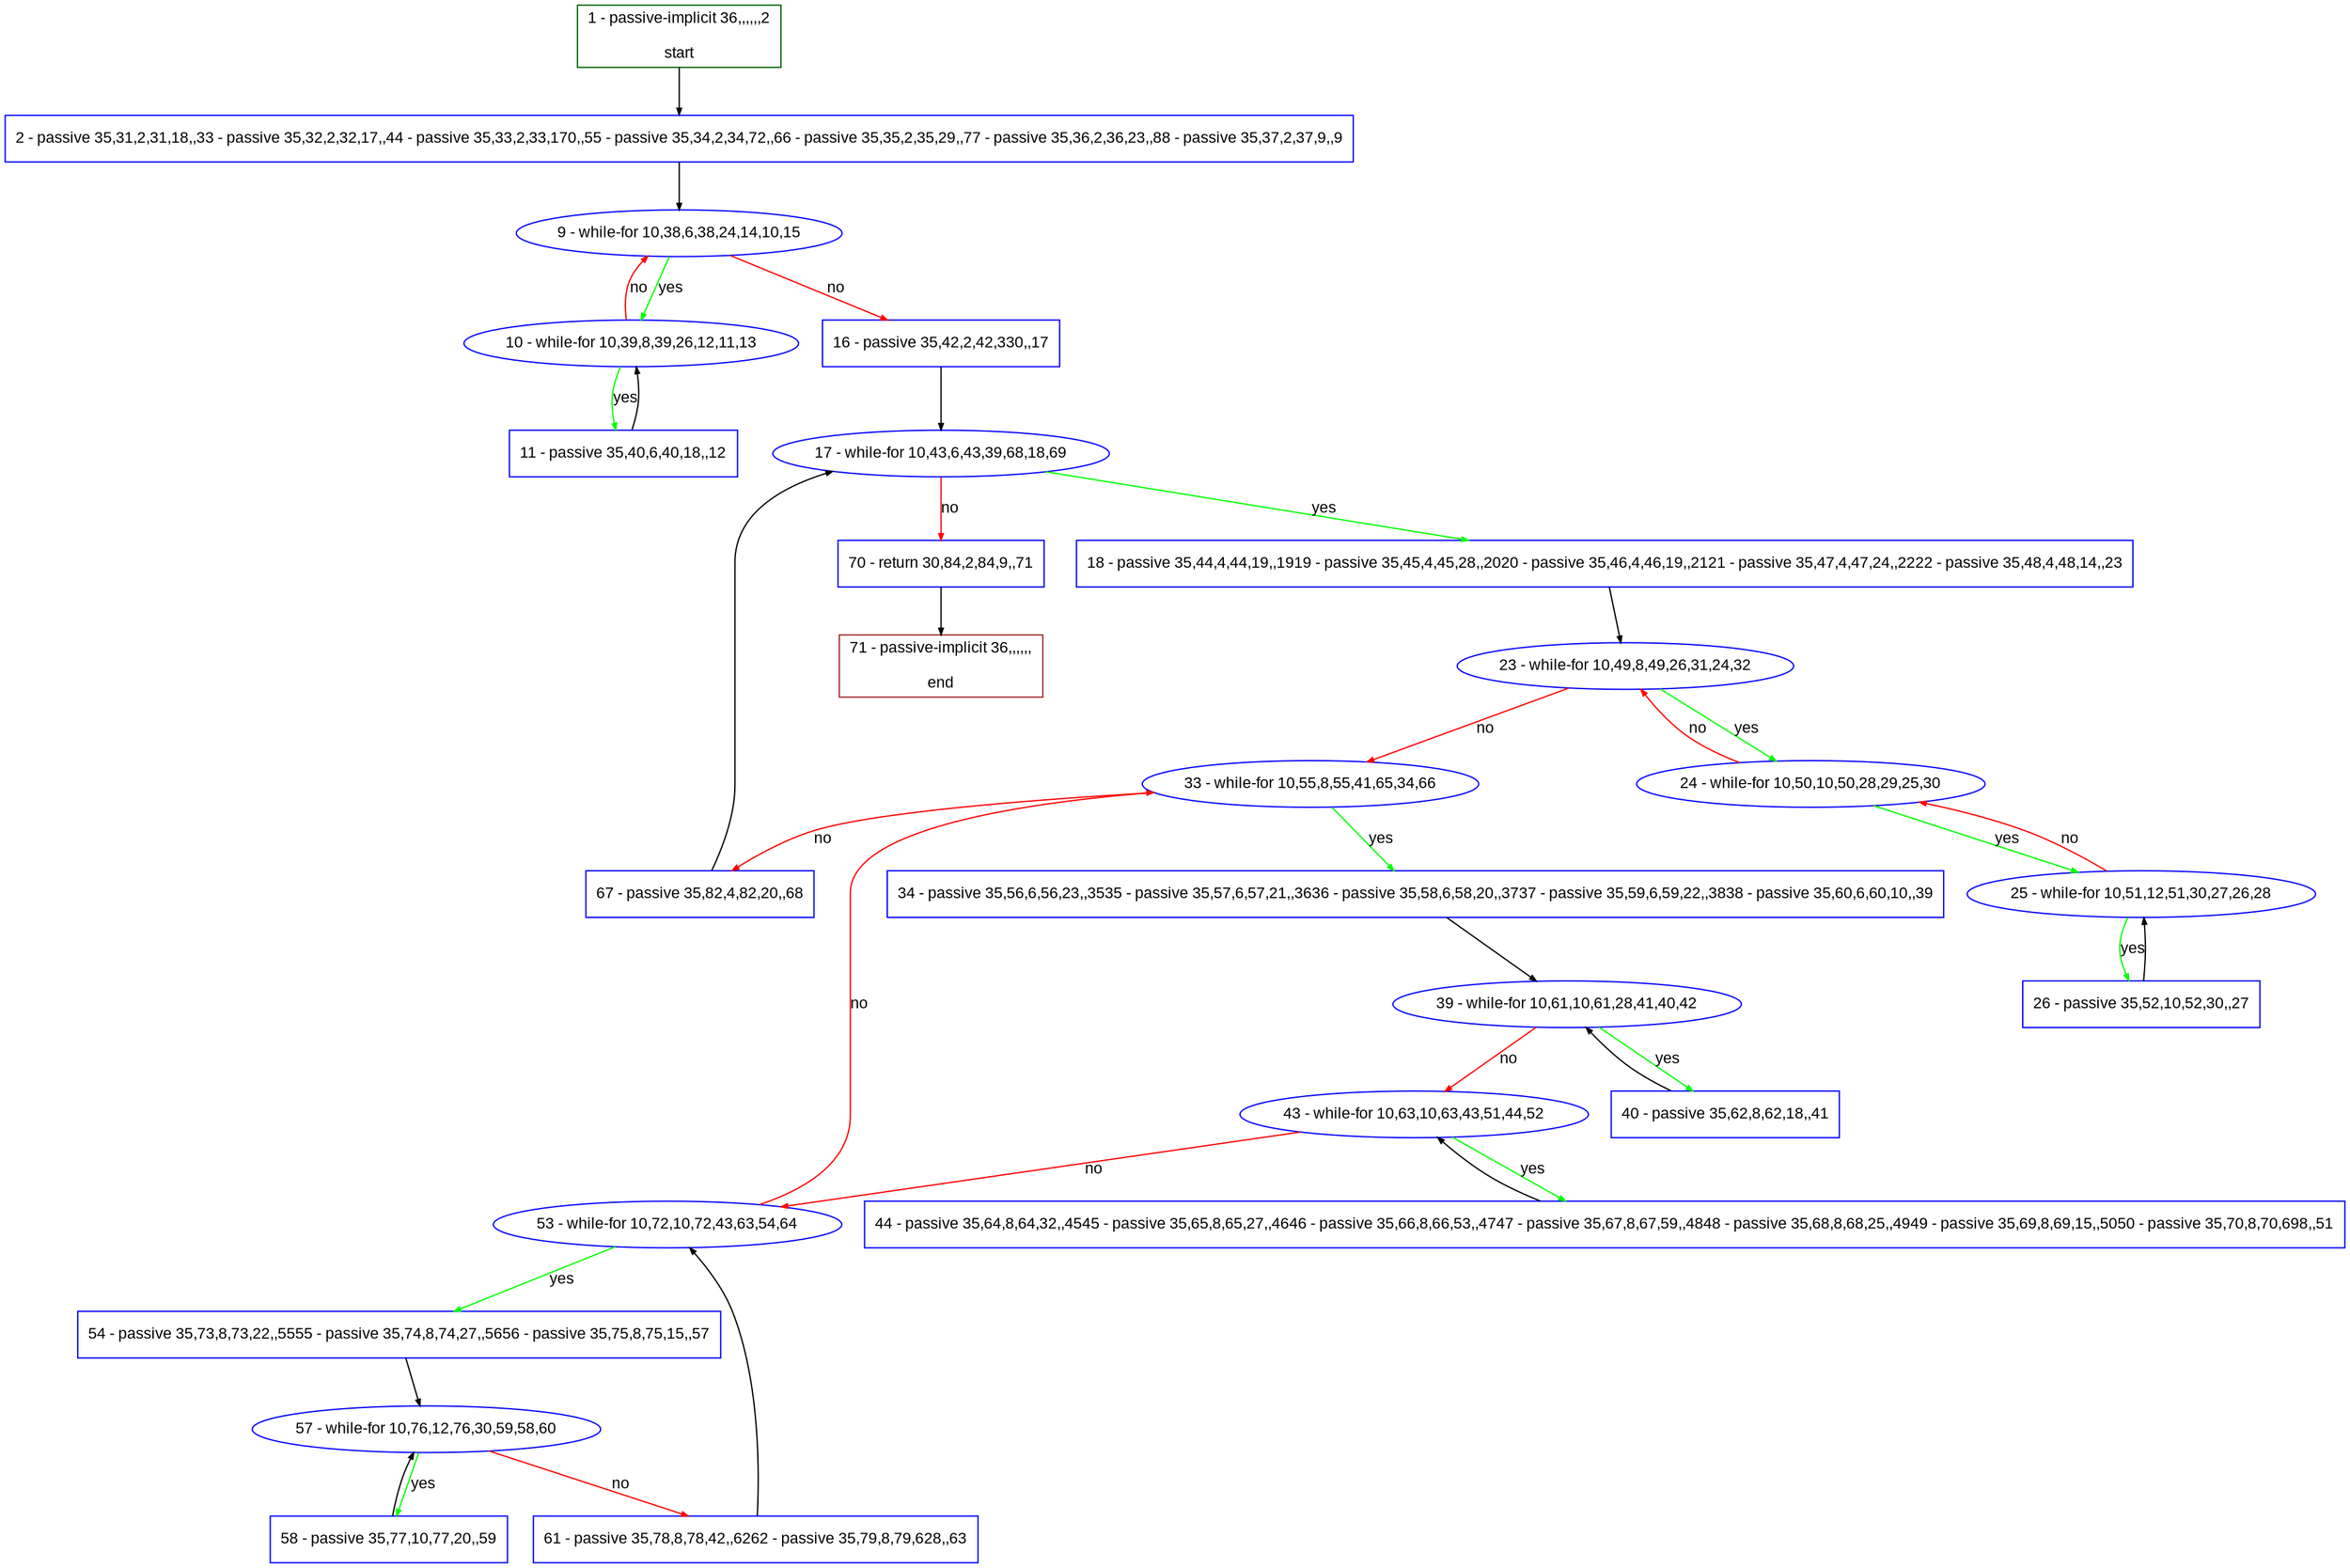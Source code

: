 digraph "" {
  graph [pack="true", label="", fontsize="12", packmode="clust", fontname="Arial", fillcolor="#FFFFCC", bgcolor="white", style="rounded,filled", compound="true"];
  node [node_initialized="no", label="", color="grey", fontsize="12", fillcolor="white", fontname="Arial", style="filled", shape="rectangle", compound="true", fixedsize="false"];
  edge [fontcolor="black", arrowhead="normal", arrowtail="none", arrowsize="0.5", ltail="", label="", color="black", fontsize="12", lhead="", fontname="Arial", dir="forward", compound="true"];
  __N1 [label="2 - passive 35,31,2,31,18,,33 - passive 35,32,2,32,17,,44 - passive 35,33,2,33,170,,55 - passive 35,34,2,34,72,,66 - passive 35,35,2,35,29,,77 - passive 35,36,2,36,23,,88 - passive 35,37,2,37,9,,9", color="#0000ff", fillcolor="#ffffff", style="filled", shape="box"];
  __N2 [label="1 - passive-implicit 36,,,,,,2\n\nstart", color="#006400", fillcolor="#ffffff", style="filled", shape="box"];
  __N3 [label="9 - while-for 10,38,6,38,24,14,10,15", color="#0000ff", fillcolor="#ffffff", style="filled", shape="oval"];
  __N4 [label="10 - while-for 10,39,8,39,26,12,11,13", color="#0000ff", fillcolor="#ffffff", style="filled", shape="oval"];
  __N5 [label="16 - passive 35,42,2,42,330,,17", color="#0000ff", fillcolor="#ffffff", style="filled", shape="box"];
  __N6 [label="11 - passive 35,40,6,40,18,,12", color="#0000ff", fillcolor="#ffffff", style="filled", shape="box"];
  __N7 [label="17 - while-for 10,43,6,43,39,68,18,69", color="#0000ff", fillcolor="#ffffff", style="filled", shape="oval"];
  __N8 [label="18 - passive 35,44,4,44,19,,1919 - passive 35,45,4,45,28,,2020 - passive 35,46,4,46,19,,2121 - passive 35,47,4,47,24,,2222 - passive 35,48,4,48,14,,23", color="#0000ff", fillcolor="#ffffff", style="filled", shape="box"];
  __N9 [label="70 - return 30,84,2,84,9,,71", color="#0000ff", fillcolor="#ffffff", style="filled", shape="box"];
  __N10 [label="23 - while-for 10,49,8,49,26,31,24,32", color="#0000ff", fillcolor="#ffffff", style="filled", shape="oval"];
  __N11 [label="24 - while-for 10,50,10,50,28,29,25,30", color="#0000ff", fillcolor="#ffffff", style="filled", shape="oval"];
  __N12 [label="33 - while-for 10,55,8,55,41,65,34,66", color="#0000ff", fillcolor="#ffffff", style="filled", shape="oval"];
  __N13 [label="25 - while-for 10,51,12,51,30,27,26,28", color="#0000ff", fillcolor="#ffffff", style="filled", shape="oval"];
  __N14 [label="26 - passive 35,52,10,52,30,,27", color="#0000ff", fillcolor="#ffffff", style="filled", shape="box"];
  __N15 [label="34 - passive 35,56,6,56,23,,3535 - passive 35,57,6,57,21,,3636 - passive 35,58,6,58,20,,3737 - passive 35,59,6,59,22,,3838 - passive 35,60,6,60,10,,39", color="#0000ff", fillcolor="#ffffff", style="filled", shape="box"];
  __N16 [label="67 - passive 35,82,4,82,20,,68", color="#0000ff", fillcolor="#ffffff", style="filled", shape="box"];
  __N17 [label="39 - while-for 10,61,10,61,28,41,40,42", color="#0000ff", fillcolor="#ffffff", style="filled", shape="oval"];
  __N18 [label="40 - passive 35,62,8,62,18,,41", color="#0000ff", fillcolor="#ffffff", style="filled", shape="box"];
  __N19 [label="43 - while-for 10,63,10,63,43,51,44,52", color="#0000ff", fillcolor="#ffffff", style="filled", shape="oval"];
  __N20 [label="44 - passive 35,64,8,64,32,,4545 - passive 35,65,8,65,27,,4646 - passive 35,66,8,66,53,,4747 - passive 35,67,8,67,59,,4848 - passive 35,68,8,68,25,,4949 - passive 35,69,8,69,15,,5050 - passive 35,70,8,70,698,,51", color="#0000ff", fillcolor="#ffffff", style="filled", shape="box"];
  __N21 [label="53 - while-for 10,72,10,72,43,63,54,64", color="#0000ff", fillcolor="#ffffff", style="filled", shape="oval"];
  __N22 [label="54 - passive 35,73,8,73,22,,5555 - passive 35,74,8,74,27,,5656 - passive 35,75,8,75,15,,57", color="#0000ff", fillcolor="#ffffff", style="filled", shape="box"];
  __N23 [label="57 - while-for 10,76,12,76,30,59,58,60", color="#0000ff", fillcolor="#ffffff", style="filled", shape="oval"];
  __N24 [label="58 - passive 35,77,10,77,20,,59", color="#0000ff", fillcolor="#ffffff", style="filled", shape="box"];
  __N25 [label="61 - passive 35,78,8,78,42,,6262 - passive 35,79,8,79,628,,63", color="#0000ff", fillcolor="#ffffff", style="filled", shape="box"];
  __N26 [label="71 - passive-implicit 36,,,,,,\n\nend", color="#a52a2a", fillcolor="#ffffff", style="filled", shape="box"];
  __N2 -> __N1 [arrowhead="normal", arrowtail="none", color="#000000", label="", dir="forward"];
  __N1 -> __N3 [arrowhead="normal", arrowtail="none", color="#000000", label="", dir="forward"];
  __N3 -> __N4 [arrowhead="normal", arrowtail="none", color="#00ff00", label="yes", dir="forward"];
  __N4 -> __N3 [arrowhead="normal", arrowtail="none", color="#ff0000", label="no", dir="forward"];
  __N3 -> __N5 [arrowhead="normal", arrowtail="none", color="#ff0000", label="no", dir="forward"];
  __N4 -> __N6 [arrowhead="normal", arrowtail="none", color="#00ff00", label="yes", dir="forward"];
  __N6 -> __N4 [arrowhead="normal", arrowtail="none", color="#000000", label="", dir="forward"];
  __N5 -> __N7 [arrowhead="normal", arrowtail="none", color="#000000", label="", dir="forward"];
  __N7 -> __N8 [arrowhead="normal", arrowtail="none", color="#00ff00", label="yes", dir="forward"];
  __N7 -> __N9 [arrowhead="normal", arrowtail="none", color="#ff0000", label="no", dir="forward"];
  __N8 -> __N10 [arrowhead="normal", arrowtail="none", color="#000000", label="", dir="forward"];
  __N10 -> __N11 [arrowhead="normal", arrowtail="none", color="#00ff00", label="yes", dir="forward"];
  __N11 -> __N10 [arrowhead="normal", arrowtail="none", color="#ff0000", label="no", dir="forward"];
  __N10 -> __N12 [arrowhead="normal", arrowtail="none", color="#ff0000", label="no", dir="forward"];
  __N11 -> __N13 [arrowhead="normal", arrowtail="none", color="#00ff00", label="yes", dir="forward"];
  __N13 -> __N11 [arrowhead="normal", arrowtail="none", color="#ff0000", label="no", dir="forward"];
  __N13 -> __N14 [arrowhead="normal", arrowtail="none", color="#00ff00", label="yes", dir="forward"];
  __N14 -> __N13 [arrowhead="normal", arrowtail="none", color="#000000", label="", dir="forward"];
  __N12 -> __N15 [arrowhead="normal", arrowtail="none", color="#00ff00", label="yes", dir="forward"];
  __N12 -> __N16 [arrowhead="normal", arrowtail="none", color="#ff0000", label="no", dir="forward"];
  __N15 -> __N17 [arrowhead="normal", arrowtail="none", color="#000000", label="", dir="forward"];
  __N17 -> __N18 [arrowhead="normal", arrowtail="none", color="#00ff00", label="yes", dir="forward"];
  __N18 -> __N17 [arrowhead="normal", arrowtail="none", color="#000000", label="", dir="forward"];
  __N17 -> __N19 [arrowhead="normal", arrowtail="none", color="#ff0000", label="no", dir="forward"];
  __N19 -> __N20 [arrowhead="normal", arrowtail="none", color="#00ff00", label="yes", dir="forward"];
  __N20 -> __N19 [arrowhead="normal", arrowtail="none", color="#000000", label="", dir="forward"];
  __N19 -> __N21 [arrowhead="normal", arrowtail="none", color="#ff0000", label="no", dir="forward"];
  __N21 -> __N12 [arrowhead="normal", arrowtail="none", color="#ff0000", label="no", dir="forward"];
  __N21 -> __N22 [arrowhead="normal", arrowtail="none", color="#00ff00", label="yes", dir="forward"];
  __N22 -> __N23 [arrowhead="normal", arrowtail="none", color="#000000", label="", dir="forward"];
  __N23 -> __N24 [arrowhead="normal", arrowtail="none", color="#00ff00", label="yes", dir="forward"];
  __N24 -> __N23 [arrowhead="normal", arrowtail="none", color="#000000", label="", dir="forward"];
  __N23 -> __N25 [arrowhead="normal", arrowtail="none", color="#ff0000", label="no", dir="forward"];
  __N25 -> __N21 [arrowhead="normal", arrowtail="none", color="#000000", label="", dir="forward"];
  __N16 -> __N7 [arrowhead="normal", arrowtail="none", color="#000000", label="", dir="forward"];
  __N9 -> __N26 [arrowhead="normal", arrowtail="none", color="#000000", label="", dir="forward"];
}
